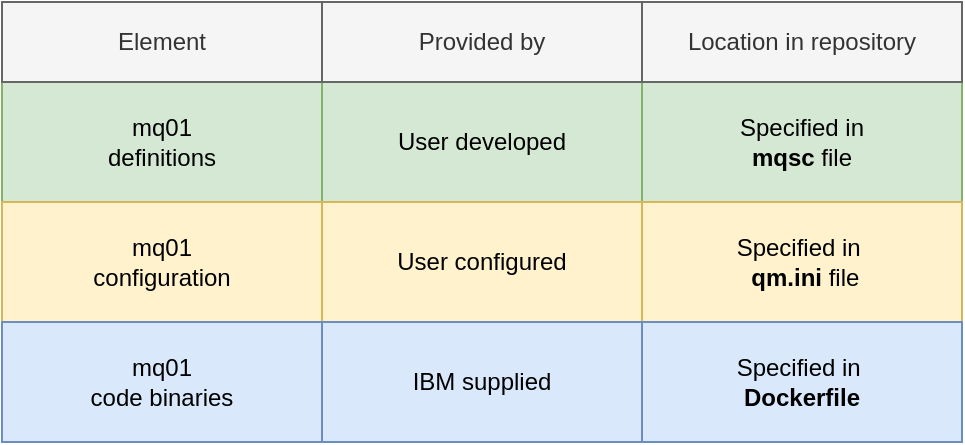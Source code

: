 <mxfile version="15.8.7" type="device"><diagram id="lisya2_zRecRm-RXBvOj" name="Page-1"><mxGraphModel dx="1426" dy="905" grid="1" gridSize="10" guides="1" tooltips="1" connect="1" arrows="1" fold="1" page="1" pageScale="1" pageWidth="827" pageHeight="1169" math="0" shadow="0"><root><mxCell id="0"/><mxCell id="1" parent="0"/><mxCell id="u1pJIJtXOt-xqukXkv3D-1" value="mq01 &lt;br&gt;definitions" style="rounded=0;whiteSpace=wrap;html=1;fillColor=#d5e8d4;strokeColor=#82b366;" parent="1" vertex="1"><mxGeometry x="200" y="160" width="160" height="60" as="geometry"/></mxCell><mxCell id="u1pJIJtXOt-xqukXkv3D-2" value="mq01&lt;br&gt;configuration" style="rounded=0;whiteSpace=wrap;html=1;fillColor=#fff2cc;strokeColor=#d6b656;" parent="1" vertex="1"><mxGeometry x="200" y="220" width="160" height="60" as="geometry"/></mxCell><mxCell id="u1pJIJtXOt-xqukXkv3D-3" value="mq01&lt;br&gt;code binaries" style="rounded=0;whiteSpace=wrap;html=1;fillColor=#dae8fc;strokeColor=#6c8ebf;" parent="1" vertex="1"><mxGeometry x="200" y="280" width="160" height="60" as="geometry"/></mxCell><mxCell id="u1pJIJtXOt-xqukXkv3D-4" value="User developed" style="rounded=0;whiteSpace=wrap;html=1;fillColor=#d5e8d4;strokeColor=#82b366;" parent="1" vertex="1"><mxGeometry x="360" y="160" width="160" height="60" as="geometry"/></mxCell><mxCell id="u1pJIJtXOt-xqukXkv3D-5" value="User configured" style="rounded=0;whiteSpace=wrap;html=1;fillColor=#fff2cc;strokeColor=#d6b656;" parent="1" vertex="1"><mxGeometry x="360" y="220" width="160" height="60" as="geometry"/></mxCell><mxCell id="u1pJIJtXOt-xqukXkv3D-6" value="IBM supplied" style="rounded=0;whiteSpace=wrap;html=1;fillColor=#dae8fc;strokeColor=#6c8ebf;" parent="1" vertex="1"><mxGeometry x="360" y="280" width="160" height="60" as="geometry"/></mxCell><mxCell id="u1pJIJtXOt-xqukXkv3D-7" value="Specified in &lt;br&gt;&lt;b&gt;mqsc&lt;/b&gt; file" style="rounded=0;whiteSpace=wrap;html=1;fillColor=#d5e8d4;strokeColor=#82b366;" parent="1" vertex="1"><mxGeometry x="520" y="160" width="160" height="60" as="geometry"/></mxCell><mxCell id="u1pJIJtXOt-xqukXkv3D-8" value="Specified in&amp;nbsp;&lt;br&gt;&amp;nbsp;&lt;b&gt;qm.ini&lt;/b&gt;&amp;nbsp;file" style="rounded=0;whiteSpace=wrap;html=1;fillColor=#fff2cc;strokeColor=#d6b656;" parent="1" vertex="1"><mxGeometry x="520" y="220" width="160" height="60" as="geometry"/></mxCell><mxCell id="u1pJIJtXOt-xqukXkv3D-9" value="Specified in&amp;nbsp;&lt;br&gt;&lt;b&gt;Dockerfile&lt;/b&gt;" style="rounded=0;whiteSpace=wrap;html=1;fillColor=#dae8fc;strokeColor=#6c8ebf;" parent="1" vertex="1"><mxGeometry x="520" y="280" width="160" height="60" as="geometry"/></mxCell><mxCell id="u1pJIJtXOt-xqukXkv3D-10" value="Element" style="rounded=0;whiteSpace=wrap;html=1;fillColor=#f5f5f5;strokeColor=#666666;fontColor=#333333;" parent="1" vertex="1"><mxGeometry x="200" y="120" width="160" height="40" as="geometry"/></mxCell><mxCell id="u1pJIJtXOt-xqukXkv3D-11" value="Provided by" style="rounded=0;whiteSpace=wrap;html=1;fillColor=#f5f5f5;strokeColor=#666666;fontColor=#333333;" parent="1" vertex="1"><mxGeometry x="360" y="120" width="160" height="40" as="geometry"/></mxCell><mxCell id="u1pJIJtXOt-xqukXkv3D-12" value="Location in repository" style="rounded=0;whiteSpace=wrap;html=1;fillColor=#f5f5f5;strokeColor=#666666;fontColor=#333333;" parent="1" vertex="1"><mxGeometry x="520" y="120" width="160" height="40" as="geometry"/></mxCell></root></mxGraphModel></diagram></mxfile>
